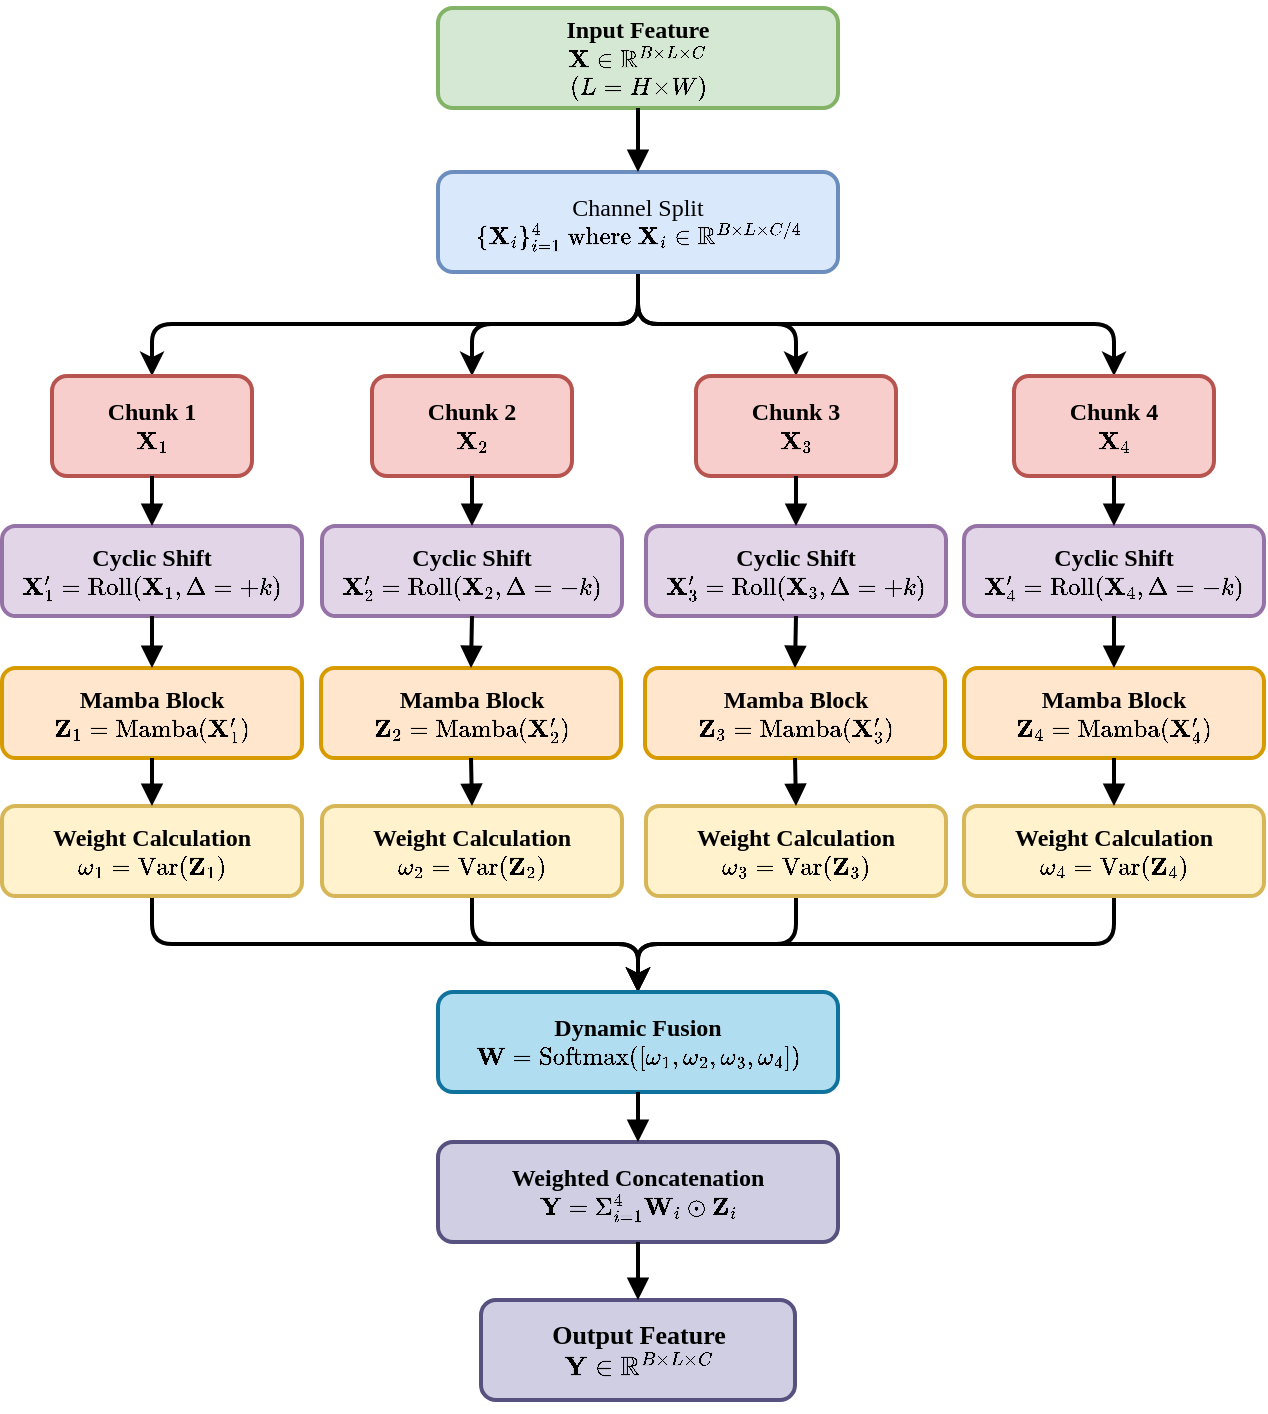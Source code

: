 <mxfile version="26.1.3">
  <diagram name="第 1 页" id="qgiPuh51KqLkgEDfryKa">
    <mxGraphModel dx="1357" dy="-288" grid="1" gridSize="10" guides="1" tooltips="1" connect="1" arrows="1" fold="1" page="1" pageScale="1" pageWidth="827" pageHeight="1169" background="none" math="1" shadow="0" adaptiveColors="auto">
      <root>
        <mxCell id="0" />
        <mxCell id="1" parent="0" />
        <mxCell id="CuHFqKLPlBtK6-emLsCo-100" value="Input Feature&#xa;\(\mathbf{X} \in \mathbb{R}^{B \times L \times C}\)&#xa;\((L=H×W)\)" style="whiteSpace=wrap;strokeWidth=2;fontFamily=Times New Roman;fillColor=#d5e8d4;strokeColor=#82b366;rounded=1;fontStyle=1" vertex="1" parent="1">
          <mxGeometry x="290" y="1287" width="200" height="50" as="geometry" />
        </mxCell>
        <mxCell id="CuHFqKLPlBtK6-emLsCo-101" style="edgeStyle=orthogonalEdgeStyle;rounded=1;orthogonalLoop=1;jettySize=auto;html=1;exitX=0.5;exitY=1;exitDx=0;exitDy=0;entryX=0.5;entryY=0;entryDx=0;entryDy=0;strokeWidth=2;" edge="1" parent="1" source="CuHFqKLPlBtK6-emLsCo-105" target="CuHFqKLPlBtK6-emLsCo-106">
          <mxGeometry relative="1" as="geometry" />
        </mxCell>
        <mxCell id="CuHFqKLPlBtK6-emLsCo-102" style="edgeStyle=orthogonalEdgeStyle;rounded=1;orthogonalLoop=1;jettySize=auto;html=1;exitX=0.5;exitY=1;exitDx=0;exitDy=0;entryX=0.5;entryY=0;entryDx=0;entryDy=0;strokeWidth=2;" edge="1" parent="1" source="CuHFqKLPlBtK6-emLsCo-105" target="CuHFqKLPlBtK6-emLsCo-107">
          <mxGeometry relative="1" as="geometry" />
        </mxCell>
        <mxCell id="CuHFqKLPlBtK6-emLsCo-103" style="edgeStyle=orthogonalEdgeStyle;rounded=1;orthogonalLoop=1;jettySize=auto;html=1;exitX=0.5;exitY=1;exitDx=0;exitDy=0;strokeWidth=2;" edge="1" parent="1" source="CuHFqKLPlBtK6-emLsCo-105" target="CuHFqKLPlBtK6-emLsCo-108">
          <mxGeometry relative="1" as="geometry" />
        </mxCell>
        <mxCell id="CuHFqKLPlBtK6-emLsCo-104" style="edgeStyle=orthogonalEdgeStyle;rounded=1;orthogonalLoop=1;jettySize=auto;html=1;exitX=0.5;exitY=1;exitDx=0;exitDy=0;strokeWidth=2;" edge="1" parent="1" source="CuHFqKLPlBtK6-emLsCo-105" target="CuHFqKLPlBtK6-emLsCo-109">
          <mxGeometry relative="1" as="geometry" />
        </mxCell>
        <mxCell id="CuHFqKLPlBtK6-emLsCo-105" value="Channel Split&#xa;\(\{\mathbf{X}_i\}_{i=1}^4 \text{ where } \mathbf{X}_i \in \mathbb{R}^{B \times L \times C/4}\)" style="whiteSpace=wrap;strokeWidth=2;fontFamily=Times New Roman;fillColor=#dae8fc;strokeColor=#6c8ebf;rounded=1;" vertex="1" parent="1">
          <mxGeometry x="290" y="1369" width="200" height="50" as="geometry" />
        </mxCell>
        <mxCell id="CuHFqKLPlBtK6-emLsCo-106" value="Chunk 1&#xa;\(\mathbf{X}_1\)" style="whiteSpace=wrap;strokeWidth=2;fontFamily=Times New Roman;fillColor=#f8cecc;strokeColor=#b85450;rounded=1;fontStyle=1" vertex="1" parent="1">
          <mxGeometry x="97" y="1471" width="100" height="50" as="geometry" />
        </mxCell>
        <mxCell id="CuHFqKLPlBtK6-emLsCo-107" value="Chunk 2&#xa;\(\mathbf{X}_2\)" style="whiteSpace=wrap;strokeWidth=2;fontFamily=Times New Roman;fillColor=#f8cecc;strokeColor=#b85450;rounded=1;fontStyle=1" vertex="1" parent="1">
          <mxGeometry x="257" y="1471" width="100" height="50" as="geometry" />
        </mxCell>
        <mxCell id="CuHFqKLPlBtK6-emLsCo-108" value="Chunk 3&#xa;\(\mathbf{X}_3\)" style="whiteSpace=wrap;strokeWidth=2;fontFamily=Times New Roman;fillColor=#f8cecc;strokeColor=#b85450;rounded=1;fontStyle=1" vertex="1" parent="1">
          <mxGeometry x="419" y="1471" width="100" height="50" as="geometry" />
        </mxCell>
        <mxCell id="CuHFqKLPlBtK6-emLsCo-109" value="Chunk 4&#xa;\(\mathbf{X}_4\)" style="whiteSpace=wrap;strokeWidth=2;fontFamily=Times New Roman;fillColor=#f8cecc;strokeColor=#b85450;rounded=1;fontStyle=1" vertex="1" parent="1">
          <mxGeometry x="578" y="1471" width="100" height="50" as="geometry" />
        </mxCell>
        <mxCell id="CuHFqKLPlBtK6-emLsCo-110" value="Cyclic Shift&#xa;\(\mathbf{X}_1&#39; = \text{Roll}(\mathbf{X}_1, \Delta=+k)\)" style="whiteSpace=wrap;strokeWidth=2;fontFamily=Times New Roman;fillColor=#e1d5e7;strokeColor=#9673a6;rounded=1;fontStyle=1" vertex="1" parent="1">
          <mxGeometry x="72" y="1546" width="150" height="45" as="geometry" />
        </mxCell>
        <mxCell id="CuHFqKLPlBtK6-emLsCo-111" value="Cyclic Shift&#xa;\(\mathbf{X}_2&#39; = \text{Roll}(\mathbf{X}_2, \Delta=-k)\)" style="whiteSpace=wrap;strokeWidth=2;fontFamily=Times New Roman;fillColor=#e1d5e7;strokeColor=#9673a6;rounded=1;fontStyle=1" vertex="1" parent="1">
          <mxGeometry x="232" y="1546" width="150" height="45" as="geometry" />
        </mxCell>
        <mxCell id="CuHFqKLPlBtK6-emLsCo-112" value="Cyclic Shift&#xa;\(\mathbf{X}_3&#39; = \text{Roll}(\mathbf{X}_3, \Delta=+k)\)" style="whiteSpace=wrap;strokeWidth=2;fontFamily=Times New Roman;fillColor=#e1d5e7;strokeColor=#9673a6;rounded=1;fontStyle=1" vertex="1" parent="1">
          <mxGeometry x="394" y="1546" width="150" height="45" as="geometry" />
        </mxCell>
        <mxCell id="CuHFqKLPlBtK6-emLsCo-113" value="Cyclic Shift&#xa;\(\mathbf{X}_4&#39; = \text{Roll}(\mathbf{X}_4, \Delta=-k)\)" style="whiteSpace=wrap;strokeWidth=2;fontFamily=Times New Roman;fillColor=#e1d5e7;strokeColor=#9673a6;rounded=1;fontStyle=1" vertex="1" parent="1">
          <mxGeometry x="553" y="1546" width="150" height="45" as="geometry" />
        </mxCell>
        <mxCell id="CuHFqKLPlBtK6-emLsCo-114" value="Mamba Block&#xa;\(\mathbf{Z}_1 = \text{Mamba}(\mathbf{X}_1&#39;)\)" style="whiteSpace=wrap;strokeWidth=2;fontFamily=Times New Roman;fillColor=#ffe6cc;strokeColor=#d79b00;rounded=1;fontStyle=1" vertex="1" parent="1">
          <mxGeometry x="72" y="1617" width="150" height="45" as="geometry" />
        </mxCell>
        <mxCell id="CuHFqKLPlBtK6-emLsCo-115" value="Mamba Block&#xa;\(\mathbf{Z}_2 = \text{Mamba}(\mathbf{X}_2&#39;)\)" style="whiteSpace=wrap;strokeWidth=2;fontFamily=Times New Roman;fillColor=#ffe6cc;strokeColor=#d79b00;rounded=1;fontStyle=1" vertex="1" parent="1">
          <mxGeometry x="231.5" y="1617" width="150" height="45" as="geometry" />
        </mxCell>
        <mxCell id="CuHFqKLPlBtK6-emLsCo-116" value="Mamba Block&#xa;\(\mathbf{Z}_3 = \text{Mamba}(\mathbf{X}_3&#39;)\)" style="whiteSpace=wrap;strokeWidth=2;fontFamily=Times New Roman;fillColor=#ffe6cc;strokeColor=#d79b00;rounded=1;fontStyle=1" vertex="1" parent="1">
          <mxGeometry x="393.5" y="1617" width="150" height="45" as="geometry" />
        </mxCell>
        <mxCell id="CuHFqKLPlBtK6-emLsCo-117" value="Mamba Block&#xa;\(\mathbf{Z}_4 = \text{Mamba}(\mathbf{X}_4&#39;)\)" style="whiteSpace=wrap;strokeWidth=2;fontFamily=Times New Roman;fillColor=#ffe6cc;strokeColor=#d79b00;rounded=1;fontStyle=1" vertex="1" parent="1">
          <mxGeometry x="553" y="1617" width="150" height="45" as="geometry" />
        </mxCell>
        <mxCell id="CuHFqKLPlBtK6-emLsCo-118" style="edgeStyle=orthogonalEdgeStyle;rounded=1;orthogonalLoop=1;jettySize=auto;html=1;exitX=0.5;exitY=1;exitDx=0;exitDy=0;entryX=0.5;entryY=0;entryDx=0;entryDy=0;strokeWidth=2;" edge="1" parent="1" source="CuHFqKLPlBtK6-emLsCo-119" target="CuHFqKLPlBtK6-emLsCo-126">
          <mxGeometry relative="1" as="geometry" />
        </mxCell>
        <mxCell id="CuHFqKLPlBtK6-emLsCo-119" value="Weight Calculation&#xa;\(\omega_1 = \text{Var}(\mathbf{Z}_1)\)" style="whiteSpace=wrap;strokeWidth=2;fontFamily=Times New Roman;fillColor=#fff2cc;strokeColor=#d6b656;rounded=1;fontStyle=1" vertex="1" parent="1">
          <mxGeometry x="72" y="1686" width="150" height="45" as="geometry" />
        </mxCell>
        <mxCell id="CuHFqKLPlBtK6-emLsCo-120" style="edgeStyle=orthogonalEdgeStyle;rounded=1;orthogonalLoop=1;jettySize=auto;html=1;exitX=0.5;exitY=1;exitDx=0;exitDy=0;entryX=0.5;entryY=0;entryDx=0;entryDy=0;strokeWidth=2;" edge="1" parent="1" source="CuHFqKLPlBtK6-emLsCo-121" target="CuHFqKLPlBtK6-emLsCo-126">
          <mxGeometry relative="1" as="geometry" />
        </mxCell>
        <mxCell id="CuHFqKLPlBtK6-emLsCo-121" value="Weight Calculation&#xa;\(\omega_2 = \text{Var}(\mathbf{Z}_2)\)" style="whiteSpace=wrap;strokeWidth=2;fontFamily=Times New Roman;fillColor=#fff2cc;strokeColor=#d6b656;rounded=1;fontStyle=1" vertex="1" parent="1">
          <mxGeometry x="232" y="1686" width="150" height="45" as="geometry" />
        </mxCell>
        <mxCell id="CuHFqKLPlBtK6-emLsCo-122" style="edgeStyle=orthogonalEdgeStyle;rounded=1;orthogonalLoop=1;jettySize=auto;html=1;exitX=0.5;exitY=1;exitDx=0;exitDy=0;entryX=0.5;entryY=0;entryDx=0;entryDy=0;strokeWidth=2;" edge="1" parent="1" source="CuHFqKLPlBtK6-emLsCo-123" target="CuHFqKLPlBtK6-emLsCo-126">
          <mxGeometry relative="1" as="geometry" />
        </mxCell>
        <mxCell id="CuHFqKLPlBtK6-emLsCo-123" value="Weight Calculation&#xa;\(\omega_3 = \text{Var}(\mathbf{Z}_3)\)" style="whiteSpace=wrap;strokeWidth=2;fontFamily=Times New Roman;fillColor=#fff2cc;strokeColor=#d6b656;rounded=1;fontStyle=1" vertex="1" parent="1">
          <mxGeometry x="394" y="1686" width="150" height="45" as="geometry" />
        </mxCell>
        <mxCell id="CuHFqKLPlBtK6-emLsCo-124" style="edgeStyle=orthogonalEdgeStyle;rounded=1;orthogonalLoop=1;jettySize=auto;html=1;exitX=0.5;exitY=1;exitDx=0;exitDy=0;entryX=0.5;entryY=0;entryDx=0;entryDy=0;strokeWidth=2;" edge="1" parent="1" source="CuHFqKLPlBtK6-emLsCo-125" target="CuHFqKLPlBtK6-emLsCo-126">
          <mxGeometry relative="1" as="geometry" />
        </mxCell>
        <mxCell id="CuHFqKLPlBtK6-emLsCo-125" value="Weight Calculation&#xa;\(\omega_4 = \text{Var}(\mathbf{Z}_4)\)" style="whiteSpace=wrap;strokeWidth=2;fontFamily=Times New Roman;fillColor=#fff2cc;strokeColor=#d6b656;rounded=1;fontStyle=1" vertex="1" parent="1">
          <mxGeometry x="553" y="1686" width="150" height="45" as="geometry" />
        </mxCell>
        <mxCell id="CuHFqKLPlBtK6-emLsCo-126" value="Dynamic Fusion&#xa;\(\mathbf{W} = \text{Softmax}([\omega_1,\omega_2,\omega_3,\omega_4])\)" style="whiteSpace=wrap;strokeWidth=2;fontFamily=Times New Roman;fillColor=#b1ddf0;strokeColor=#10739e;rounded=1;fontStyle=1" vertex="1" parent="1">
          <mxGeometry x="290" y="1779" width="200" height="50" as="geometry" />
        </mxCell>
        <mxCell id="CuHFqKLPlBtK6-emLsCo-127" value="Weighted Concatenation&#xa;\(\mathbf{Y} = \Sigma_{i=1}^4 \mathbf{W}_i \odot \mathbf{Z}_i\)" style="whiteSpace=wrap;strokeWidth=2;fontFamily=Times New Roman;fillColor=#d0cee2;strokeColor=#56517e;rounded=1;fontStyle=1" vertex="1" parent="1">
          <mxGeometry x="290" y="1854" width="200" height="50" as="geometry" />
        </mxCell>
        <mxCell id="CuHFqKLPlBtK6-emLsCo-128" value="Output Feature&#xa;\(\mathbf{Y} \in \mathbb{R}^{B \times L \times C}\)" style="whiteSpace=wrap;strokeWidth=2;fillColor=#d0cee2;strokeColor=#56517e;fontFamily=Times New Roman;fontSize=13;rounded=1;fontStyle=1" vertex="1" parent="1">
          <mxGeometry x="311.5" y="1933" width="157" height="50" as="geometry" />
        </mxCell>
        <mxCell id="CuHFqKLPlBtK6-emLsCo-129" value="" style="curved=1;startArrow=none;endArrow=block;exitX=0.5;exitY=1;entryX=0.5;entryY=0;rounded=1;fontFamily=Times New Roman;strokeWidth=2;" edge="1" parent="1" source="CuHFqKLPlBtK6-emLsCo-100" target="CuHFqKLPlBtK6-emLsCo-105">
          <mxGeometry relative="1" as="geometry">
            <Array as="points" />
          </mxGeometry>
        </mxCell>
        <mxCell id="CuHFqKLPlBtK6-emLsCo-130" value="" style="curved=1;startArrow=none;endArrow=block;exitX=0.5;exitY=1;entryX=0.5;entryY=0;rounded=1;fontFamily=Times New Roman;strokeWidth=2;" edge="1" parent="1" source="CuHFqKLPlBtK6-emLsCo-106" target="CuHFqKLPlBtK6-emLsCo-110">
          <mxGeometry relative="1" as="geometry">
            <Array as="points" />
          </mxGeometry>
        </mxCell>
        <mxCell id="CuHFqKLPlBtK6-emLsCo-131" value="" style="curved=1;startArrow=none;endArrow=block;exitX=0.5;exitY=1;entryX=0.5;entryY=0;rounded=1;fontFamily=Times New Roman;strokeWidth=2;" edge="1" parent="1" source="CuHFqKLPlBtK6-emLsCo-107" target="CuHFqKLPlBtK6-emLsCo-111">
          <mxGeometry relative="1" as="geometry">
            <Array as="points" />
          </mxGeometry>
        </mxCell>
        <mxCell id="CuHFqKLPlBtK6-emLsCo-132" value="" style="curved=1;startArrow=none;endArrow=block;exitX=0.5;exitY=1;entryX=0.5;entryY=0;rounded=1;fontFamily=Times New Roman;strokeWidth=2;" edge="1" parent="1" source="CuHFqKLPlBtK6-emLsCo-108" target="CuHFqKLPlBtK6-emLsCo-112">
          <mxGeometry relative="1" as="geometry">
            <Array as="points" />
          </mxGeometry>
        </mxCell>
        <mxCell id="CuHFqKLPlBtK6-emLsCo-133" value="" style="curved=1;startArrow=none;endArrow=block;exitX=0.5;exitY=1;entryX=0.5;entryY=0;rounded=1;fontFamily=Times New Roman;strokeWidth=2;" edge="1" parent="1" source="CuHFqKLPlBtK6-emLsCo-109" target="CuHFqKLPlBtK6-emLsCo-113">
          <mxGeometry relative="1" as="geometry">
            <Array as="points" />
          </mxGeometry>
        </mxCell>
        <mxCell id="CuHFqKLPlBtK6-emLsCo-134" value="" style="curved=1;startArrow=none;endArrow=block;exitX=0.5;exitY=1;entryX=0.5;entryY=0;rounded=1;fontFamily=Times New Roman;strokeWidth=2;" edge="1" parent="1" source="CuHFqKLPlBtK6-emLsCo-110" target="CuHFqKLPlBtK6-emLsCo-114">
          <mxGeometry relative="1" as="geometry">
            <Array as="points" />
          </mxGeometry>
        </mxCell>
        <mxCell id="CuHFqKLPlBtK6-emLsCo-135" value="" style="curved=1;startArrow=none;endArrow=block;exitX=0.5;exitY=1;entryX=0.5;entryY=0;rounded=1;fontFamily=Times New Roman;strokeWidth=2;" edge="1" parent="1" source="CuHFqKLPlBtK6-emLsCo-111" target="CuHFqKLPlBtK6-emLsCo-115">
          <mxGeometry relative="1" as="geometry">
            <Array as="points" />
          </mxGeometry>
        </mxCell>
        <mxCell id="CuHFqKLPlBtK6-emLsCo-136" value="" style="curved=1;startArrow=none;endArrow=block;exitX=0.5;exitY=1;entryX=0.5;entryY=0;rounded=1;fontFamily=Times New Roman;strokeWidth=2;" edge="1" parent="1" source="CuHFqKLPlBtK6-emLsCo-112" target="CuHFqKLPlBtK6-emLsCo-116">
          <mxGeometry relative="1" as="geometry">
            <Array as="points" />
          </mxGeometry>
        </mxCell>
        <mxCell id="CuHFqKLPlBtK6-emLsCo-137" value="" style="curved=1;startArrow=none;endArrow=block;exitX=0.5;exitY=1;entryX=0.5;entryY=0;rounded=1;fontFamily=Times New Roman;strokeWidth=2;" edge="1" parent="1" source="CuHFqKLPlBtK6-emLsCo-113" target="CuHFqKLPlBtK6-emLsCo-117">
          <mxGeometry relative="1" as="geometry">
            <Array as="points" />
          </mxGeometry>
        </mxCell>
        <mxCell id="CuHFqKLPlBtK6-emLsCo-138" value="" style="curved=1;startArrow=none;endArrow=block;exitX=0.5;exitY=1;entryX=0.5;entryY=0;rounded=1;fontFamily=Times New Roman;strokeWidth=2;" edge="1" parent="1" source="CuHFqKLPlBtK6-emLsCo-114" target="CuHFqKLPlBtK6-emLsCo-119">
          <mxGeometry relative="1" as="geometry">
            <Array as="points" />
          </mxGeometry>
        </mxCell>
        <mxCell id="CuHFqKLPlBtK6-emLsCo-139" value="" style="curved=1;startArrow=none;endArrow=block;exitX=0.5;exitY=1;entryX=0.5;entryY=0;rounded=1;fontFamily=Times New Roman;strokeWidth=2;" edge="1" parent="1" source="CuHFqKLPlBtK6-emLsCo-115" target="CuHFqKLPlBtK6-emLsCo-121">
          <mxGeometry relative="1" as="geometry">
            <Array as="points" />
          </mxGeometry>
        </mxCell>
        <mxCell id="CuHFqKLPlBtK6-emLsCo-140" value="" style="curved=1;startArrow=none;endArrow=block;exitX=0.5;exitY=1;entryX=0.5;entryY=0;rounded=1;fontFamily=Times New Roman;strokeWidth=2;" edge="1" parent="1" source="CuHFqKLPlBtK6-emLsCo-116" target="CuHFqKLPlBtK6-emLsCo-123">
          <mxGeometry relative="1" as="geometry">
            <Array as="points" />
          </mxGeometry>
        </mxCell>
        <mxCell id="CuHFqKLPlBtK6-emLsCo-141" value="" style="curved=1;startArrow=none;endArrow=block;exitX=0.5;exitY=1;entryX=0.5;entryY=0;rounded=1;fontFamily=Times New Roman;strokeWidth=2;" edge="1" parent="1" source="CuHFqKLPlBtK6-emLsCo-117" target="CuHFqKLPlBtK6-emLsCo-125">
          <mxGeometry relative="1" as="geometry">
            <Array as="points" />
          </mxGeometry>
        </mxCell>
        <mxCell id="CuHFqKLPlBtK6-emLsCo-142" value="" style="curved=1;startArrow=none;endArrow=block;entryX=0.5;entryY=0;rounded=1;fontFamily=Times New Roman;exitX=0.5;exitY=1;exitDx=0;exitDy=0;strokeWidth=2;" edge="1" parent="1" source="CuHFqKLPlBtK6-emLsCo-126" target="CuHFqKLPlBtK6-emLsCo-127">
          <mxGeometry relative="1" as="geometry">
            <Array as="points" />
            <mxPoint x="392" y="1850" as="sourcePoint" />
          </mxGeometry>
        </mxCell>
        <mxCell id="CuHFqKLPlBtK6-emLsCo-143" value="" style="curved=1;startArrow=none;endArrow=block;exitX=0.5;exitY=1;entryX=0.5;entryY=0;rounded=1;fontFamily=Times New Roman;strokeWidth=2;" edge="1" parent="1" source="CuHFqKLPlBtK6-emLsCo-127" target="CuHFqKLPlBtK6-emLsCo-128">
          <mxGeometry relative="1" as="geometry">
            <Array as="points" />
          </mxGeometry>
        </mxCell>
      </root>
    </mxGraphModel>
  </diagram>
</mxfile>
